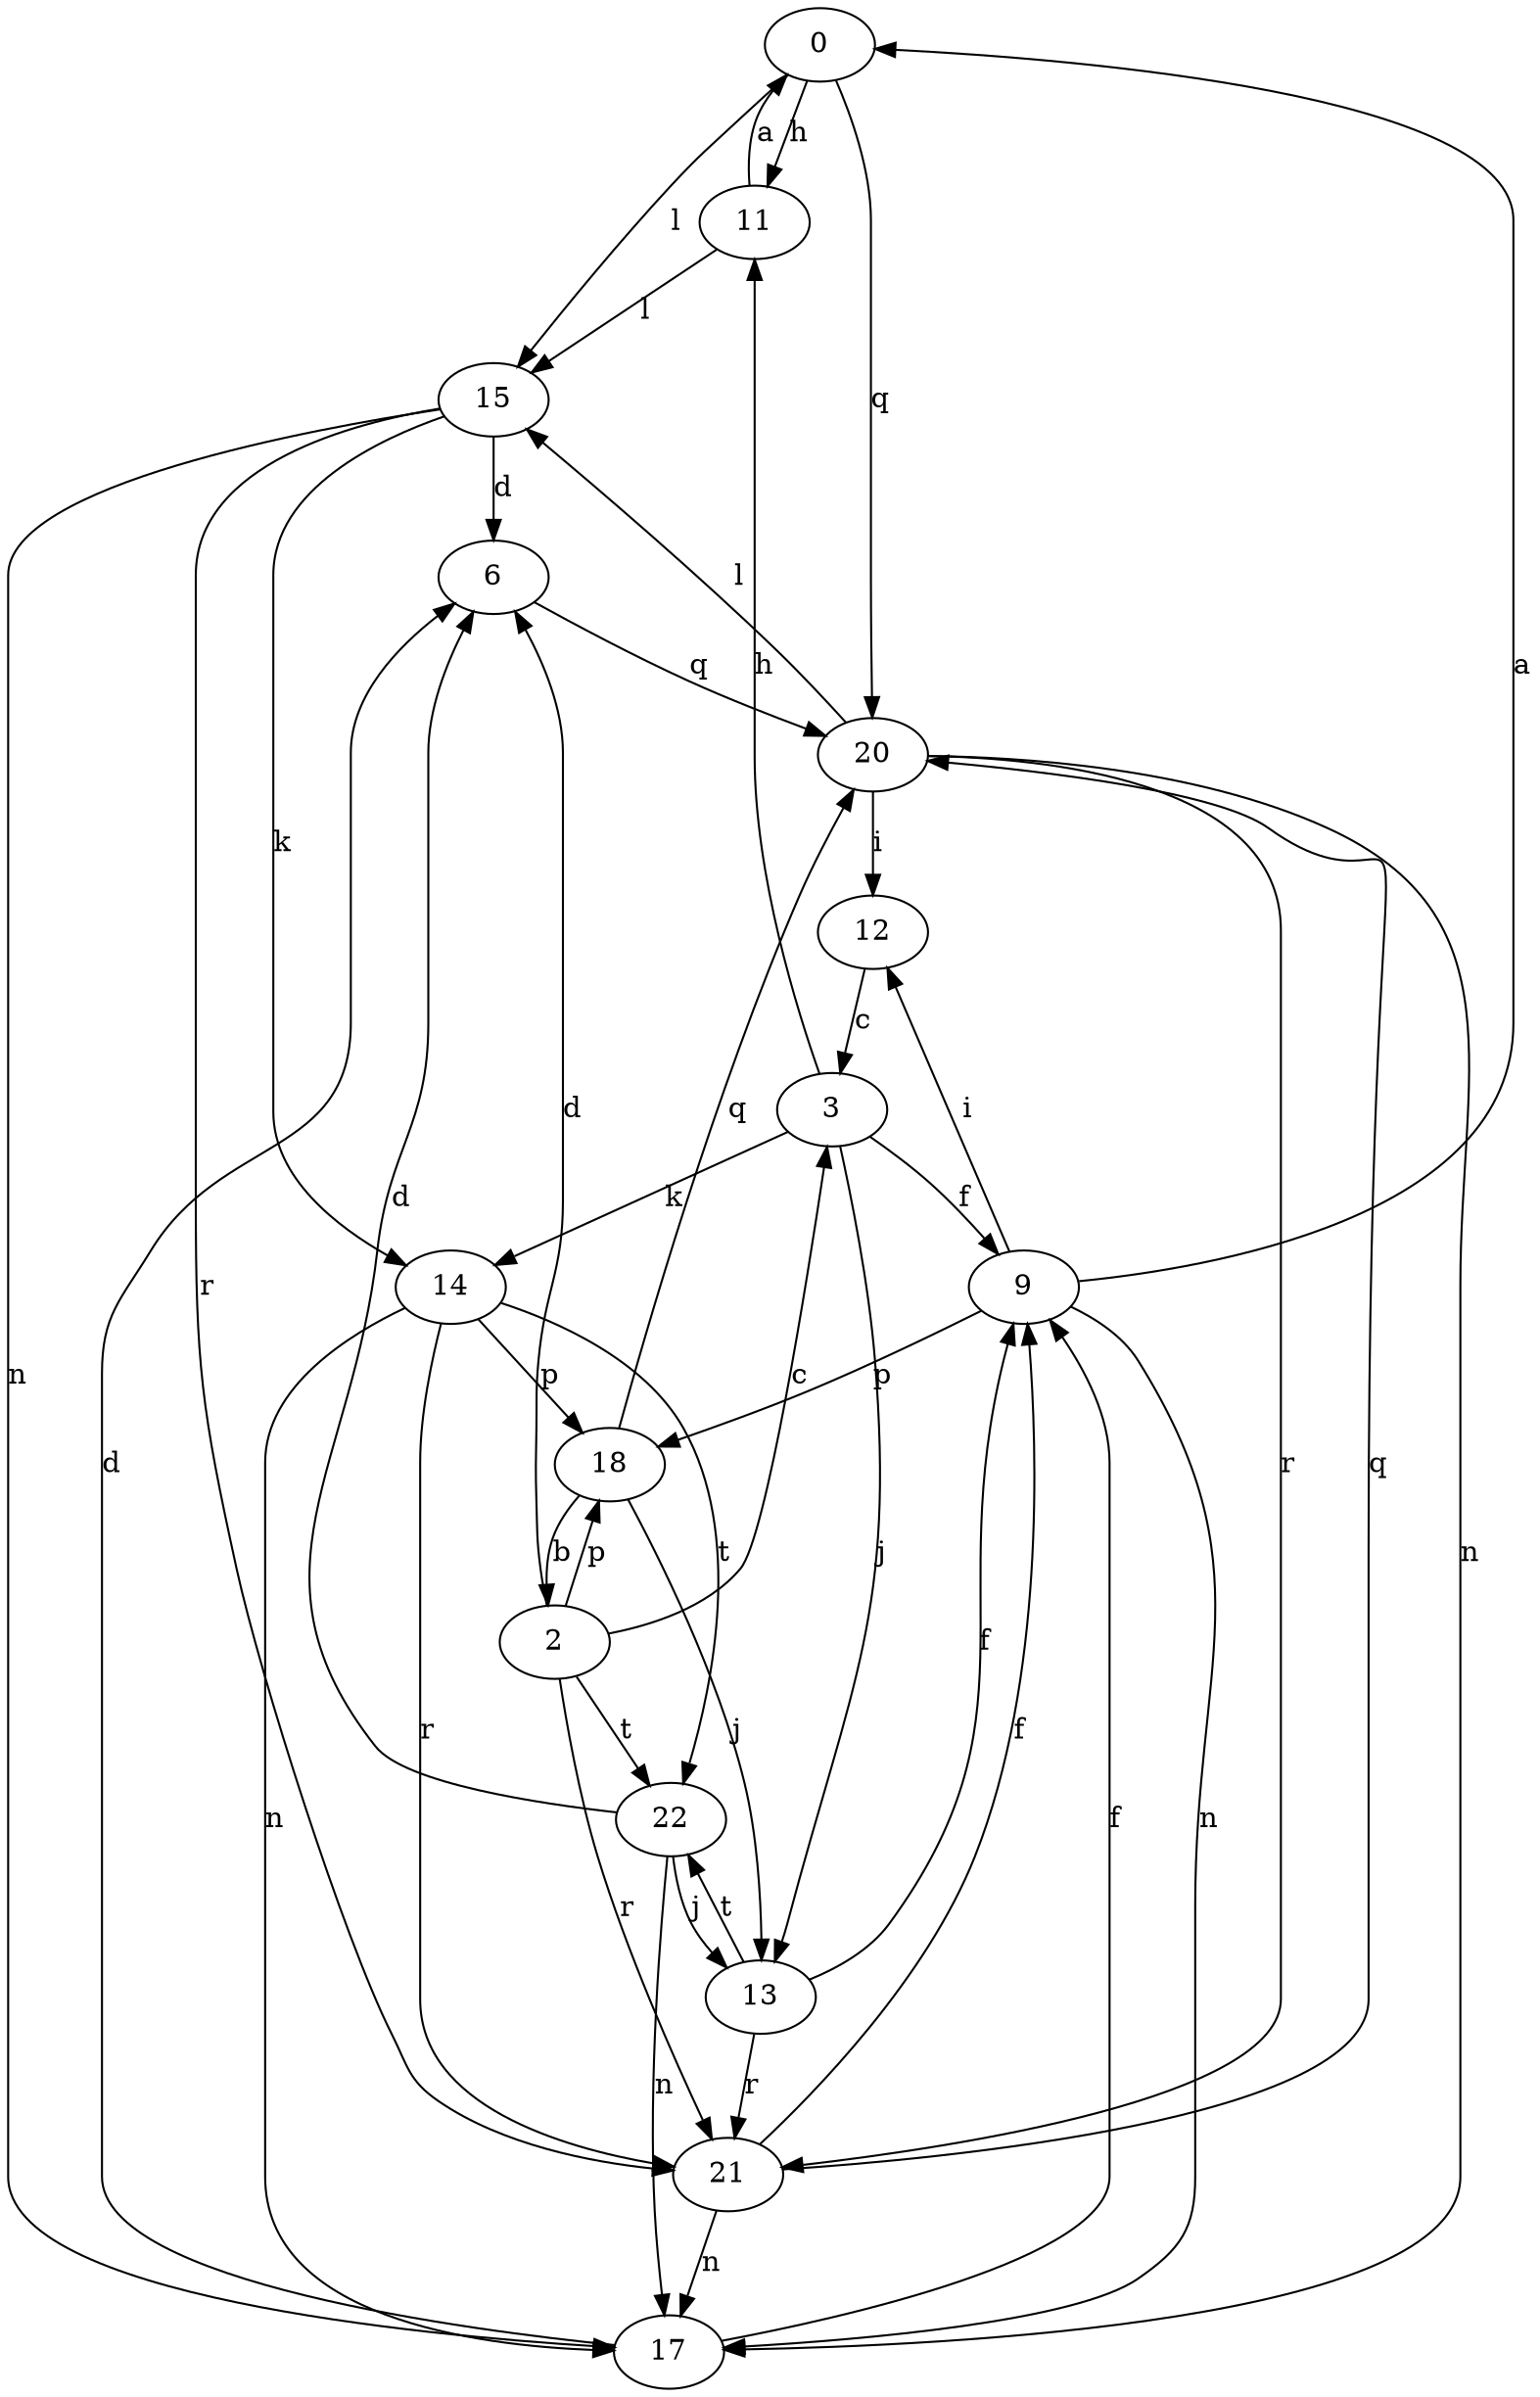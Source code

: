 strict digraph  {
0;
2;
3;
6;
9;
11;
12;
13;
14;
15;
17;
18;
20;
21;
22;
0 -> 11  [label=h];
0 -> 15  [label=l];
0 -> 20  [label=q];
2 -> 3  [label=c];
2 -> 6  [label=d];
2 -> 18  [label=p];
2 -> 21  [label=r];
2 -> 22  [label=t];
3 -> 9  [label=f];
3 -> 11  [label=h];
3 -> 13  [label=j];
3 -> 14  [label=k];
6 -> 20  [label=q];
9 -> 0  [label=a];
9 -> 12  [label=i];
9 -> 17  [label=n];
9 -> 18  [label=p];
11 -> 0  [label=a];
11 -> 15  [label=l];
12 -> 3  [label=c];
13 -> 9  [label=f];
13 -> 21  [label=r];
13 -> 22  [label=t];
14 -> 17  [label=n];
14 -> 18  [label=p];
14 -> 21  [label=r];
14 -> 22  [label=t];
15 -> 6  [label=d];
15 -> 14  [label=k];
15 -> 17  [label=n];
15 -> 21  [label=r];
17 -> 6  [label=d];
17 -> 9  [label=f];
18 -> 2  [label=b];
18 -> 13  [label=j];
18 -> 20  [label=q];
20 -> 12  [label=i];
20 -> 15  [label=l];
20 -> 17  [label=n];
20 -> 21  [label=r];
21 -> 9  [label=f];
21 -> 17  [label=n];
21 -> 20  [label=q];
22 -> 6  [label=d];
22 -> 13  [label=j];
22 -> 17  [label=n];
}
